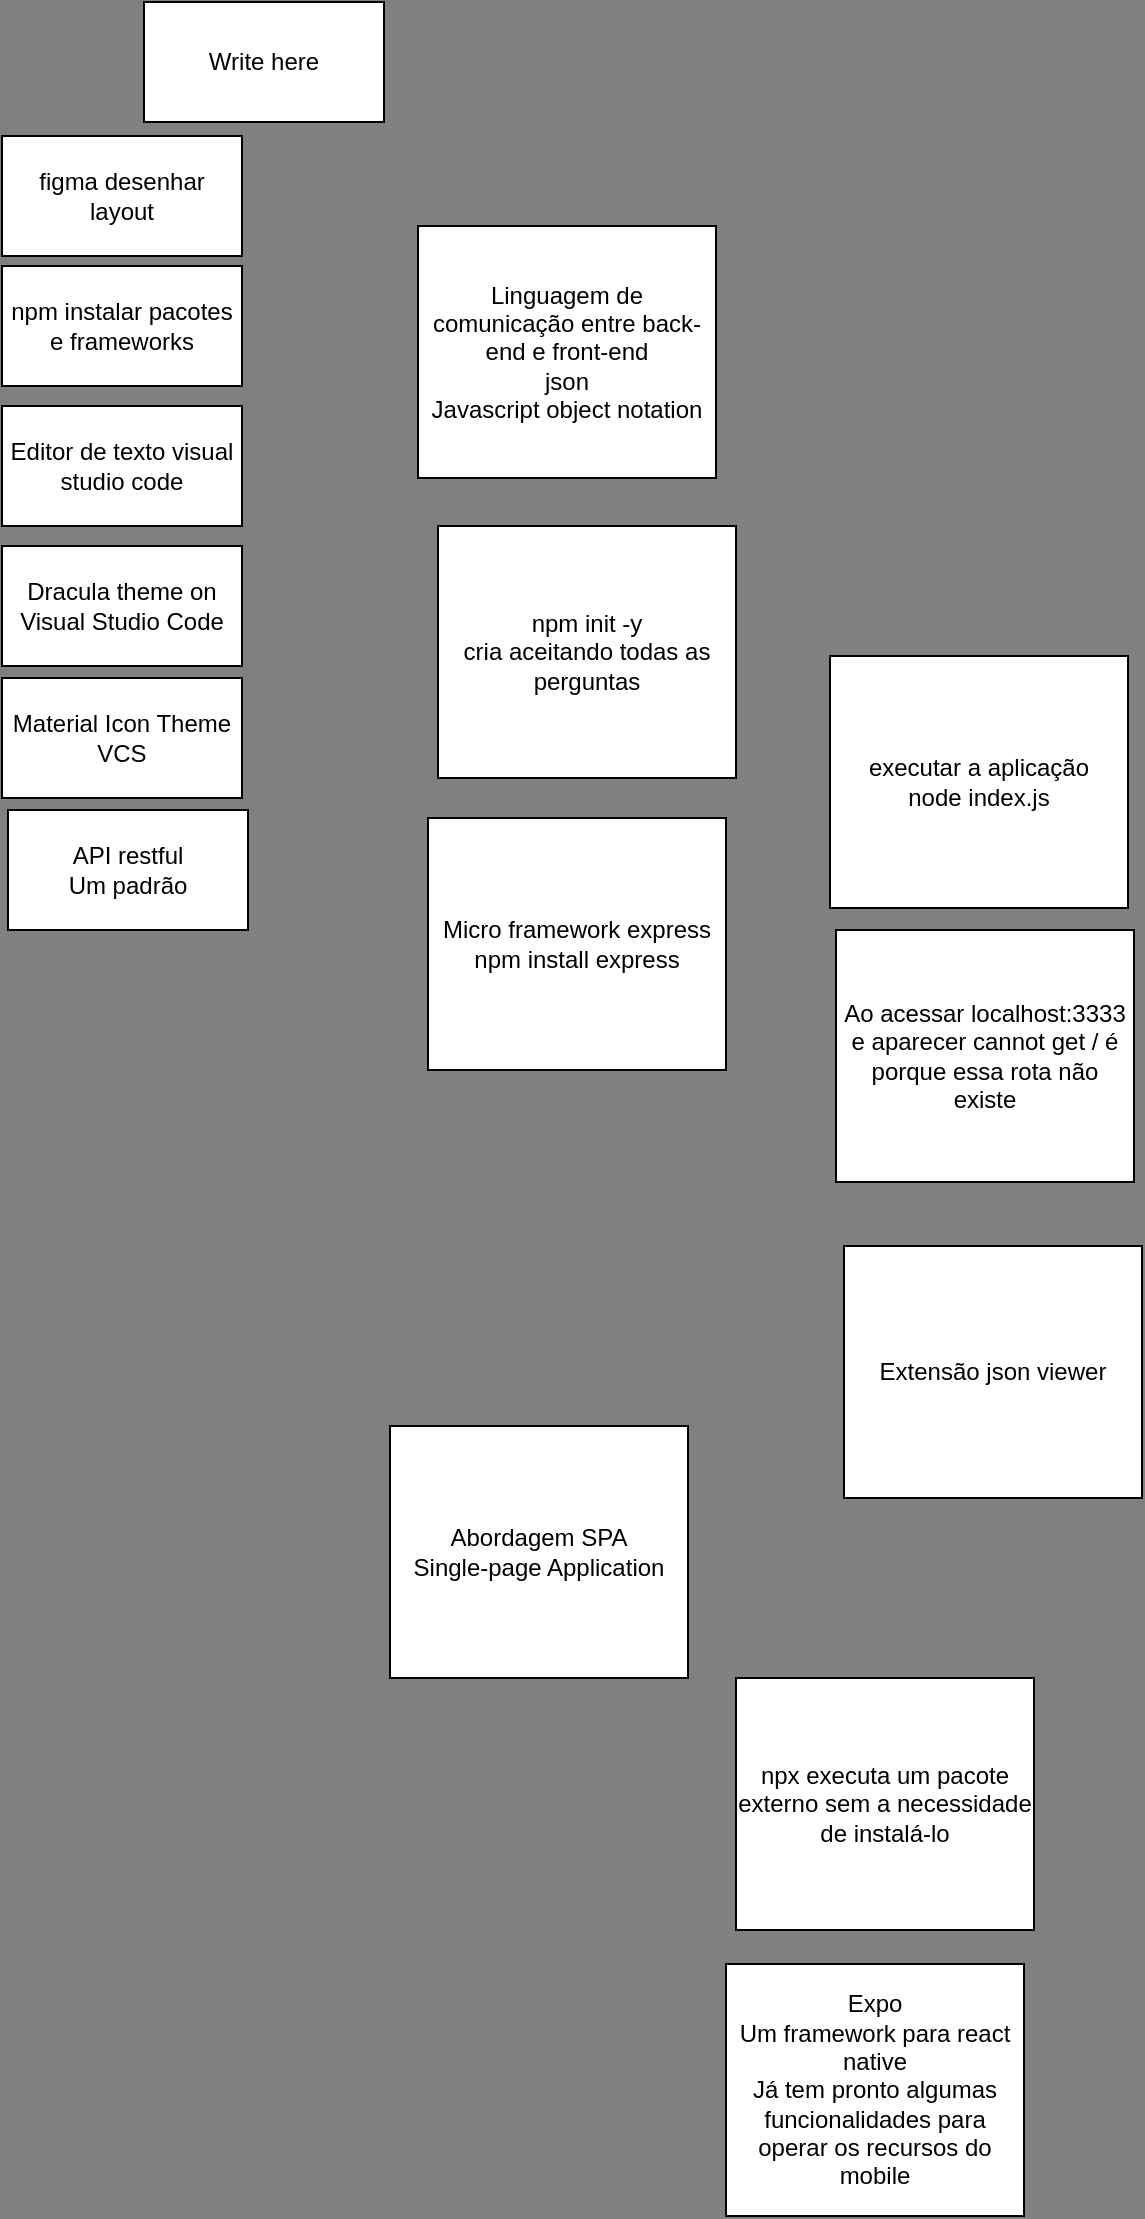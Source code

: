 <mxfile version="12.5.3" type="device" pages="2"><diagram id="M94DGhhuUtAkiCf3OyeF" name="aula-1"><mxGraphModel dx="635" dy="546" grid="0" gridSize="10" guides="1" tooltips="1" connect="1" arrows="1" fold="1" page="1" pageScale="1" pageWidth="827" pageHeight="1169" background="#808080" math="0" shadow="0"><root><mxCell id="0"/><mxCell id="1" parent="0"/><mxCell id="h9Y5CnGMcO2_uJ_hb5M2-1" value="Write here" style="rounded=0;whiteSpace=wrap;html=1;" parent="1" vertex="1"><mxGeometry x="185" y="71" width="120" height="60" as="geometry"/></mxCell><mxCell id="h9Y5CnGMcO2_uJ_hb5M2-2" value="figma desenhar layout" style="rounded=0;whiteSpace=wrap;html=1;" parent="1" vertex="1"><mxGeometry x="114" y="138" width="120" height="60" as="geometry"/></mxCell><mxCell id="h9Y5CnGMcO2_uJ_hb5M2-3" value="npm instalar pacotes e frameworks" style="rounded=0;whiteSpace=wrap;html=1;" parent="1" vertex="1"><mxGeometry x="114" y="203" width="120" height="60" as="geometry"/></mxCell><mxCell id="h9Y5CnGMcO2_uJ_hb5M2-4" value="Editor de texto visual studio code" style="rounded=0;whiteSpace=wrap;html=1;" parent="1" vertex="1"><mxGeometry x="114" y="273" width="120" height="60" as="geometry"/></mxCell><mxCell id="h9Y5CnGMcO2_uJ_hb5M2-5" value="Dracula theme on Visual Studio Code" style="rounded=0;whiteSpace=wrap;html=1;" parent="1" vertex="1"><mxGeometry x="114" y="343" width="120" height="60" as="geometry"/></mxCell><mxCell id="h9Y5CnGMcO2_uJ_hb5M2-6" value="Material Icon Theme&lt;br&gt;VCS" style="rounded=0;whiteSpace=wrap;html=1;" parent="1" vertex="1"><mxGeometry x="114" y="409" width="120" height="60" as="geometry"/></mxCell><mxCell id="h9Y5CnGMcO2_uJ_hb5M2-8" value="API restful&lt;br&gt;Um padrão" style="rounded=0;whiteSpace=wrap;html=1;" parent="1" vertex="1"><mxGeometry x="117" y="475" width="120" height="60" as="geometry"/></mxCell><mxCell id="h9Y5CnGMcO2_uJ_hb5M2-9" value="Linguagem de comunicação entre back-end e front-end&lt;br&gt;json&lt;br&gt;Javascript object notation" style="rounded=0;whiteSpace=wrap;html=1;" parent="1" vertex="1"><mxGeometry x="322" y="183" width="149" height="126" as="geometry"/></mxCell><mxCell id="h9Y5CnGMcO2_uJ_hb5M2-10" value="npm init -y&lt;br&gt;cria aceitando todas as perguntas" style="rounded=0;whiteSpace=wrap;html=1;" parent="1" vertex="1"><mxGeometry x="332" y="333" width="149" height="126" as="geometry"/></mxCell><mxCell id="h9Y5CnGMcO2_uJ_hb5M2-11" value="Micro framework express&lt;br&gt;npm install express&lt;br&gt;" style="rounded=0;whiteSpace=wrap;html=1;" parent="1" vertex="1"><mxGeometry x="327" y="479" width="149" height="126" as="geometry"/></mxCell><mxCell id="h9Y5CnGMcO2_uJ_hb5M2-13" value="executar a aplicação&lt;br&gt;node index.js" style="rounded=0;whiteSpace=wrap;html=1;" parent="1" vertex="1"><mxGeometry x="528" y="398" width="149" height="126" as="geometry"/></mxCell><mxCell id="h9Y5CnGMcO2_uJ_hb5M2-14" value="Ao acessar localhost:3333 e aparecer cannot get / é porque essa rota não existe" style="rounded=0;whiteSpace=wrap;html=1;" parent="1" vertex="1"><mxGeometry x="531" y="535" width="149" height="126" as="geometry"/></mxCell><mxCell id="h9Y5CnGMcO2_uJ_hb5M2-15" value="Extensão json viewer" style="rounded=0;whiteSpace=wrap;html=1;" parent="1" vertex="1"><mxGeometry x="535" y="693" width="149" height="126" as="geometry"/></mxCell><mxCell id="h9Y5CnGMcO2_uJ_hb5M2-16" value="Abordagem SPA&lt;br&gt;Single-page Application" style="rounded=0;whiteSpace=wrap;html=1;" parent="1" vertex="1"><mxGeometry x="308" y="783" width="149" height="126" as="geometry"/></mxCell><mxCell id="h9Y5CnGMcO2_uJ_hb5M2-17" value="npx executa um pacote externo sem a necessidade de instalá-lo" style="rounded=0;whiteSpace=wrap;html=1;" parent="1" vertex="1"><mxGeometry x="481" y="909" width="149" height="126" as="geometry"/></mxCell><mxCell id="h9Y5CnGMcO2_uJ_hb5M2-18" value="Expo&lt;br&gt;Um framework para react native&lt;br&gt;Já tem pronto algumas funcionalidades para operar os recursos do mobile" style="rounded=0;whiteSpace=wrap;html=1;" parent="1" vertex="1"><mxGeometry x="476" y="1052" width="149" height="126" as="geometry"/></mxCell></root></mxGraphModel></diagram><diagram id="Vdm1mD6akDWTc5-u7S_1" name="aula-2"><mxGraphModel dx="635" dy="546" grid="0" gridSize="10" guides="1" tooltips="1" connect="1" arrows="1" fold="1" page="1" pageScale="1" pageWidth="827" pageHeight="1169" background="#808080" math="0" shadow="0"><root><mxCell id="FgDGrAoXmmIIN4gK0r2S-0"/><mxCell id="FgDGrAoXmmIIN4gK0r2S-1" parent="FgDGrAoXmmIIN4gK0r2S-0"/><mxCell id="FgDGrAoXmmIIN4gK0r2S-2" value="Rotas são o caminho completo" style="rounded=0;whiteSpace=wrap;html=1;" parent="FgDGrAoXmmIIN4gK0r2S-1" vertex="1"><mxGeometry x="112" y="144" width="120" height="60" as="geometry"/></mxCell><mxCell id="FgDGrAoXmmIIN4gK0r2S-3" value="recursos é o que eu quero acessar" style="rounded=0;whiteSpace=wrap;html=1;" parent="FgDGrAoXmmIIN4gK0r2S-1" vertex="1"><mxGeometry x="104" y="217" width="120" height="60" as="geometry"/></mxCell><mxCell id="FgDGrAoXmmIIN4gK0r2S-4" value="nodemon&lt;br&gt;npm install nodemon -D&lt;br&gt;Pra não precisar ficar desligando e ligando o servidor toda vez que houver uma atualização.&lt;br&gt;&lt;br&gt;-D adiciona o pacote como devDependencies, apenas usado quando estiver desenvolvendo a aplicação." style="rounded=0;whiteSpace=wrap;html=1;" parent="FgDGrAoXmmIIN4gK0r2S-1" vertex="1"><mxGeometry x="117" y="310" width="243" height="170" as="geometry"/></mxCell><mxCell id="FgDGrAoXmmIIN4gK0r2S-5" value="Query builder Knex.js" style="rounded=0;whiteSpace=wrap;html=1;" parent="FgDGrAoXmmIIN4gK0r2S-1" vertex="1"><mxGeometry x="94" y="526" width="243" height="170" as="geometry"/></mxCell><mxCell id="FgDGrAoXmmIIN4gK0r2S-6" value="npx knex migrate:latest &lt;br&gt;para rodar a migration" style="rounded=0;whiteSpace=wrap;html=1;" parent="FgDGrAoXmmIIN4gK0r2S-1" vertex="1"><mxGeometry x="97" y="712" width="243" height="170" as="geometry"/></mxCell><mxCell id="xGvtjUQ6MXBQy7eaGqXs-0" value="npm install cors&lt;br&gt;módulo de segurança" style="rounded=0;whiteSpace=wrap;html=1;" vertex="1" parent="FgDGrAoXmmIIN4gK0r2S-1"><mxGeometry x="104" y="898" width="243" height="170" as="geometry"/></mxCell><mxCell id="xGvtjUQ6MXBQy7eaGqXs-1" value="npm install&lt;br&gt;instala todas as dependências do projeto" style="rounded=0;whiteSpace=wrap;html=1;" vertex="1" parent="FgDGrAoXmmIIN4gK0r2S-1"><mxGeometry x="112" y="1081" width="243" height="170" as="geometry"/></mxCell></root></mxGraphModel></diagram></mxfile>